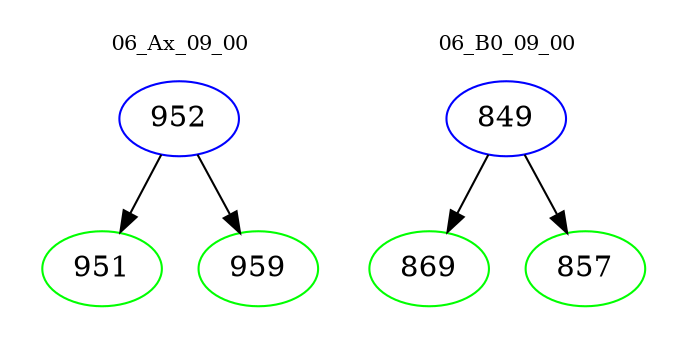 digraph{
subgraph cluster_0 {
color = white
label = "06_Ax_09_00";
fontsize=10;
T0_952 [label="952", color="blue"]
T0_952 -> T0_951 [color="black"]
T0_951 [label="951", color="green"]
T0_952 -> T0_959 [color="black"]
T0_959 [label="959", color="green"]
}
subgraph cluster_1 {
color = white
label = "06_B0_09_00";
fontsize=10;
T1_849 [label="849", color="blue"]
T1_849 -> T1_869 [color="black"]
T1_869 [label="869", color="green"]
T1_849 -> T1_857 [color="black"]
T1_857 [label="857", color="green"]
}
}
